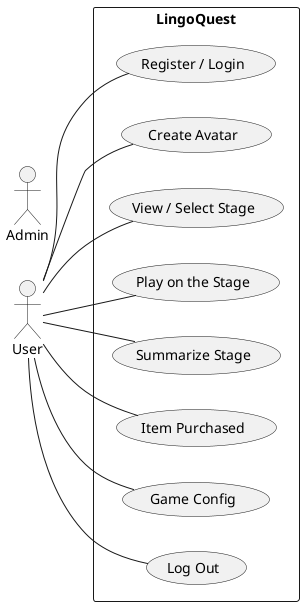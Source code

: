 @startuml LingoQuest_UseCase
left to right direction
skinparam packageStyle rectangle

actor User as u
actor Admin as a

rectangle LingoQuest {
	u -- (Register / Login)
	u -- (Create Avatar)
	u -- (View / Select Stage)
	u -- (Play on the Stage)
	u -- (Summarize Stage)
	u -- (Item Purchased) 
	u -- (Game Config)
	u -- (Log Out) 
}


@enduml